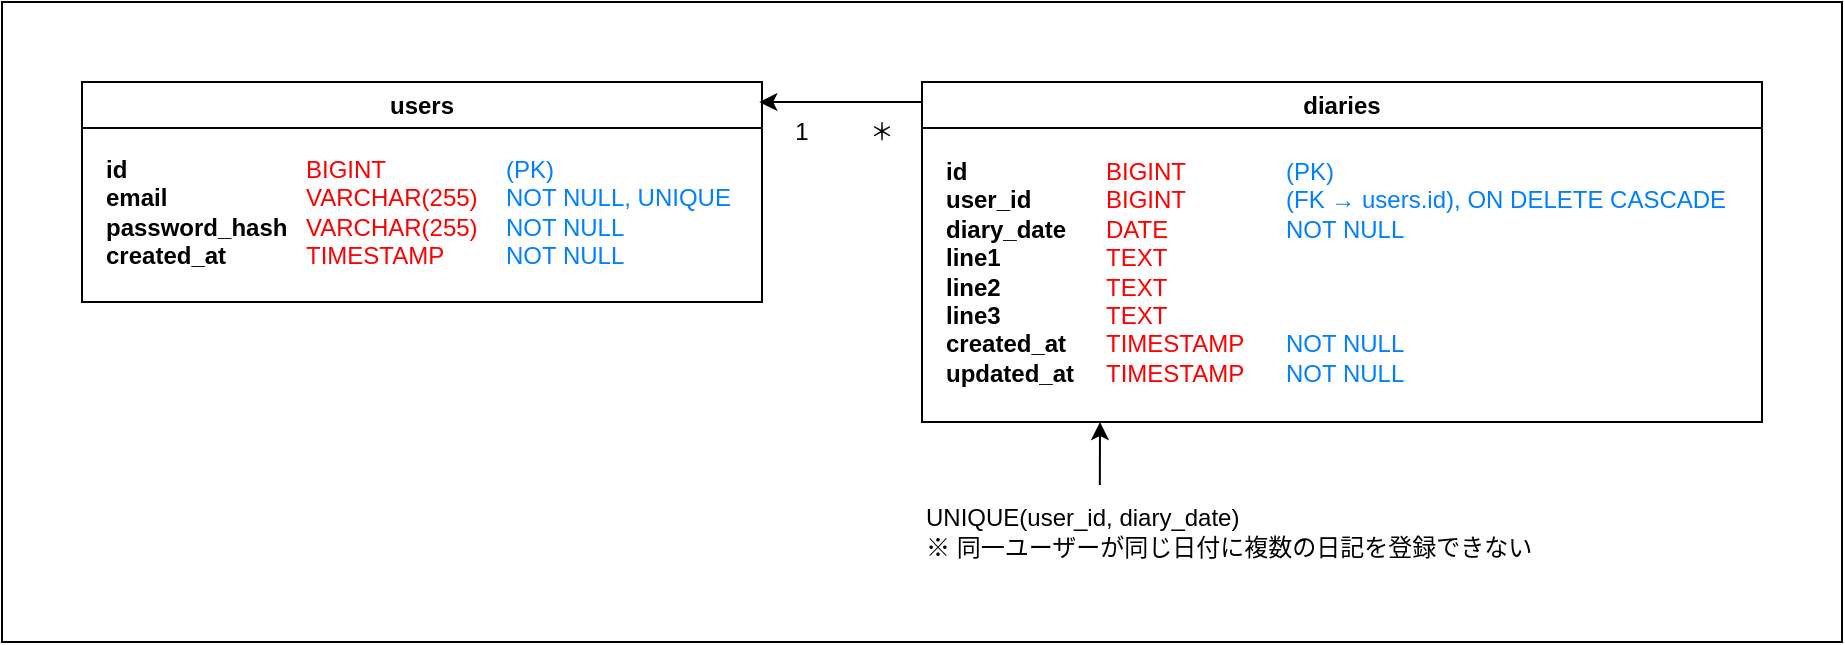 <mxfile>
    <diagram id="NNP7KV-tlXmI8CMcBBvR" name="ページ1">
        <mxGraphModel dx="726" dy="386" grid="1" gridSize="10" guides="1" tooltips="1" connect="1" arrows="1" fold="1" page="1" pageScale="1" pageWidth="827" pageHeight="1169" background="#FFFFFF" math="0" shadow="0">
            <root>
                <mxCell id="0"/>
                <mxCell id="1" parent="0"/>
                <mxCell id="19" value="" style="rounded=0;whiteSpace=wrap;html=1;" vertex="1" parent="1">
                    <mxGeometry width="920" height="320" as="geometry"/>
                </mxCell>
                <mxCell id="2" value="users" style="swimlane;whiteSpace=wrap;html=1;" parent="1" vertex="1">
                    <mxGeometry x="40" y="40" width="340" height="110" as="geometry"/>
                </mxCell>
                <mxCell id="3" value="&lt;div&gt;&lt;font color=&quot;#000000&quot;&gt;id&lt;/font&gt;&lt;/div&gt;&lt;div&gt;&lt;font color=&quot;#000000&quot;&gt;email&lt;/font&gt;&lt;/div&gt;&lt;div&gt;&lt;font color=&quot;#000000&quot;&gt;password_hash&amp;nbsp;&lt;/font&gt;&lt;/div&gt;&lt;div&gt;&lt;font color=&quot;#000000&quot;&gt;created_at&amp;nbsp;&lt;/font&gt;&lt;/div&gt;" style="text;html=1;align=left;verticalAlign=middle;resizable=0;points=[];autosize=1;strokeColor=none;fillColor=none;fontStyle=1" parent="2" vertex="1">
                    <mxGeometry x="10" y="30" width="110" height="70" as="geometry"/>
                </mxCell>
                <mxCell id="4" value="diaries" style="swimlane;whiteSpace=wrap;html=1;" parent="1" vertex="1">
                    <mxGeometry x="460" y="40" width="420" height="170" as="geometry"/>
                </mxCell>
                <mxCell id="5" value="&lt;div&gt;&lt;font color=&quot;#000000&quot;&gt;id&lt;/font&gt;&lt;/div&gt;&lt;div style=&quot;&quot;&gt;&lt;font color=&quot;#000000&quot;&gt;user_id&lt;/font&gt;&lt;/div&gt;&lt;div&gt;&lt;font color=&quot;#000000&quot;&gt;diary_date&lt;/font&gt;&lt;/div&gt;&lt;div&gt;&lt;font color=&quot;#000000&quot;&gt;line1&lt;/font&gt;&lt;/div&gt;&lt;div&gt;&lt;font color=&quot;#000000&quot;&gt;line2&lt;/font&gt;&lt;/div&gt;&lt;div&gt;&lt;font color=&quot;#000000&quot;&gt;line3&lt;/font&gt;&lt;/div&gt;&lt;div&gt;&lt;font color=&quot;#000000&quot;&gt;created_at&lt;/font&gt;&lt;/div&gt;&lt;div&gt;&lt;font color=&quot;#000000&quot;&gt;updated_at&lt;/font&gt;&lt;/div&gt;" style="text;html=1;align=left;verticalAlign=middle;resizable=0;points=[];autosize=1;strokeColor=none;fillColor=none;fontStyle=1" parent="4" vertex="1">
                    <mxGeometry x="10" y="30" width="80" height="130" as="geometry"/>
                </mxCell>
                <mxCell id="9" value="＊" style="text;html=1;align=center;verticalAlign=middle;whiteSpace=wrap;rounded=0;" parent="4" vertex="1">
                    <mxGeometry x="-50" y="10" width="60" height="30" as="geometry"/>
                </mxCell>
                <mxCell id="8" value="1" style="text;html=1;align=center;verticalAlign=middle;whiteSpace=wrap;rounded=0;" parent="4" vertex="1">
                    <mxGeometry x="-90" y="10" width="60" height="30" as="geometry"/>
                </mxCell>
                <mxCell id="16" value="&lt;font style=&quot;color: rgb(255, 0, 0);&quot;&gt;BIGINT&lt;/font&gt;&lt;div&gt;&lt;font style=&quot;color: rgb(255, 0, 0);&quot;&gt;BIGINT&lt;/font&gt;&lt;/div&gt;&lt;div&gt;&lt;font style=&quot;color: rgb(255, 0, 0);&quot;&gt;DATE&lt;/font&gt;&lt;/div&gt;&lt;div&gt;&lt;font style=&quot;color: rgb(255, 0, 0);&quot;&gt;TEXT&lt;/font&gt;&lt;/div&gt;&lt;div&gt;&lt;font style=&quot;color: rgb(255, 0, 0);&quot;&gt;TEXT&lt;/font&gt;&lt;/div&gt;&lt;div&gt;&lt;font style=&quot;color: rgb(255, 0, 0);&quot;&gt;TEXT&lt;/font&gt;&lt;/div&gt;&lt;div&gt;&lt;font style=&quot;color: rgb(255, 0, 0);&quot;&gt;TIMESTAMP&lt;/font&gt;&lt;/div&gt;&lt;div&gt;&lt;font style=&quot;color: rgb(255, 0, 0);&quot;&gt;TIMESTAMP&lt;/font&gt;&lt;/div&gt;" style="text;html=1;align=left;verticalAlign=middle;resizable=0;points=[];autosize=1;strokeColor=none;fillColor=none;fontColor=#FF0000;" parent="4" vertex="1">
                    <mxGeometry x="90" y="30" width="90" height="130" as="geometry"/>
                </mxCell>
                <mxCell id="18" value="&lt;font style=&quot;color: rgb(0, 127, 255);&quot;&gt;(PK)&amp;nbsp;&lt;/font&gt;&lt;div&gt;&lt;font&gt;&lt;div style=&quot;&quot;&gt;&lt;font style=&quot;color: light-dark(rgb(0, 127, 255), rgb(49, 158, 255));&quot;&gt;(FK → users.id),&amp;nbsp;&lt;/font&gt;&lt;span style=&quot;background-color: transparent;&quot;&gt;&lt;font style=&quot;&quot;&gt;&lt;font style=&quot;color: rgb(0, 127, 255);&quot;&gt;ON DELETE CASCADE&lt;/font&gt;&lt;/font&gt;&lt;/span&gt;&lt;/div&gt;&lt;div style=&quot;&quot;&gt;&lt;span style=&quot;background-color: transparent;&quot;&gt;&lt;font style=&quot;&quot;&gt;&lt;font style=&quot;color: rgb(0, 127, 255);&quot;&gt;NOT NULL&lt;/font&gt;&lt;/font&gt;&lt;/span&gt;&lt;/div&gt;&lt;div style=&quot;color: light-dark(rgb(0, 127, 255), rgb(49, 158, 255));&quot;&gt;&lt;span style=&quot;background-color: transparent;&quot;&gt;&lt;br&gt;&lt;/span&gt;&lt;/div&gt;&lt;div style=&quot;color: light-dark(rgb(0, 127, 255), rgb(49, 158, 255));&quot;&gt;&lt;span style=&quot;background-color: transparent;&quot;&gt;&lt;br&gt;&lt;/span&gt;&lt;/div&gt;&lt;div style=&quot;color: light-dark(rgb(0, 127, 255), rgb(49, 158, 255));&quot;&gt;&lt;br&gt;&lt;/div&gt;&lt;div style=&quot;&quot;&gt;&lt;span style=&quot;background-color: transparent;&quot;&gt;&lt;font style=&quot;&quot;&gt;&lt;font style=&quot;color: rgb(0, 127, 255);&quot;&gt;NOT NULL&lt;/font&gt;&lt;/font&gt;&lt;/span&gt;&lt;/div&gt;&lt;div style=&quot;&quot;&gt;&lt;span style=&quot;background-color: transparent;&quot;&gt;&lt;font style=&quot;&quot;&gt;&lt;font style=&quot;color: rgb(0, 127, 255);&quot;&gt;NOT NULL&lt;/font&gt;&lt;/font&gt;&lt;/span&gt;&lt;/div&gt;&lt;/font&gt;&lt;/div&gt;" style="text;html=1;align=left;verticalAlign=middle;resizable=0;points=[];autosize=1;strokeColor=none;fillColor=none;fontColor=#007FFF;" parent="4" vertex="1">
                    <mxGeometry x="180" y="30" width="240" height="130" as="geometry"/>
                </mxCell>
                <mxCell id="10" value="&lt;div&gt;&lt;font color=&quot;#000000&quot;&gt;UNIQUE(user_id, diary_date)&lt;/font&gt;&lt;/div&gt;&lt;div&gt;&lt;span style=&quot;background-color: transparent;&quot;&gt;※ 同一ユーザーが同じ日付に複数の日記を登録できない&lt;/span&gt;&lt;/div&gt;" style="text;html=1;align=left;verticalAlign=middle;whiteSpace=wrap;rounded=0;" parent="1" vertex="1">
                    <mxGeometry x="460" y="240" width="380" height="50" as="geometry"/>
                </mxCell>
                <mxCell id="11" value="" style="endArrow=classic;html=1;exitX=0.234;exitY=0.03;exitDx=0;exitDy=0;exitPerimeter=0;" parent="1" source="10" edge="1">
                    <mxGeometry width="50" height="50" relative="1" as="geometry">
                        <mxPoint x="520" y="240" as="sourcePoint"/>
                        <mxPoint x="549" y="210" as="targetPoint"/>
                    </mxGeometry>
                </mxCell>
                <mxCell id="12" value="&lt;font style=&quot;color: rgb(255, 0, 0);&quot;&gt;BIGINT&lt;/font&gt;&lt;div&gt;&lt;font style=&quot;color: rgb(255, 0, 0);&quot;&gt;VARCHAR(255)&lt;/font&gt;&lt;/div&gt;&lt;span style=&quot;&quot;&gt;&lt;font style=&quot;color: rgb(255, 0, 0);&quot;&gt;VARCHAR(255)&lt;/font&gt;&lt;/span&gt;&lt;div&gt;&lt;span style=&quot;&quot;&gt;&lt;font style=&quot;color: rgb(255, 0, 0);&quot;&gt;TIMESTAMP&lt;/font&gt;&lt;/span&gt;&lt;/div&gt;" style="text;html=1;align=left;verticalAlign=middle;resizable=0;points=[];autosize=1;strokeColor=none;fillColor=none;fontColor=#FF0000;" parent="1" vertex="1">
                    <mxGeometry x="150" y="70" width="110" height="70" as="geometry"/>
                </mxCell>
                <mxCell id="14" value="&lt;font style=&quot;color: rgb(0, 127, 255);&quot;&gt;(PK)&lt;/font&gt;&lt;div&gt;&lt;font style=&quot;color: rgb(0, 127, 255);&quot;&gt;NOT NULL, UNIQUE&lt;/font&gt;&lt;/div&gt;&lt;div&gt;&lt;font style=&quot;color: rgb(0, 127, 255);&quot;&gt;NOT NULL&lt;/font&gt;&lt;/div&gt;&lt;div&gt;&lt;font style=&quot;color: rgb(0, 127, 255);&quot;&gt;NOT NULL&lt;/font&gt;&lt;/div&gt;" style="text;html=1;align=left;verticalAlign=middle;resizable=0;points=[];autosize=1;strokeColor=none;fillColor=none;" parent="1" vertex="1">
                    <mxGeometry x="250" y="70" width="140" height="70" as="geometry"/>
                </mxCell>
                <mxCell id="15" value="" style="edgeStyle=none;html=1;entryX=0.996;entryY=0.091;entryDx=0;entryDy=0;entryPerimeter=0;" parent="1" target="2" edge="1">
                    <mxGeometry relative="1" as="geometry">
                        <mxPoint x="460" y="50" as="sourcePoint"/>
                        <mxPoint x="360" as="targetPoint"/>
                    </mxGeometry>
                </mxCell>
            </root>
        </mxGraphModel>
    </diagram>
</mxfile>